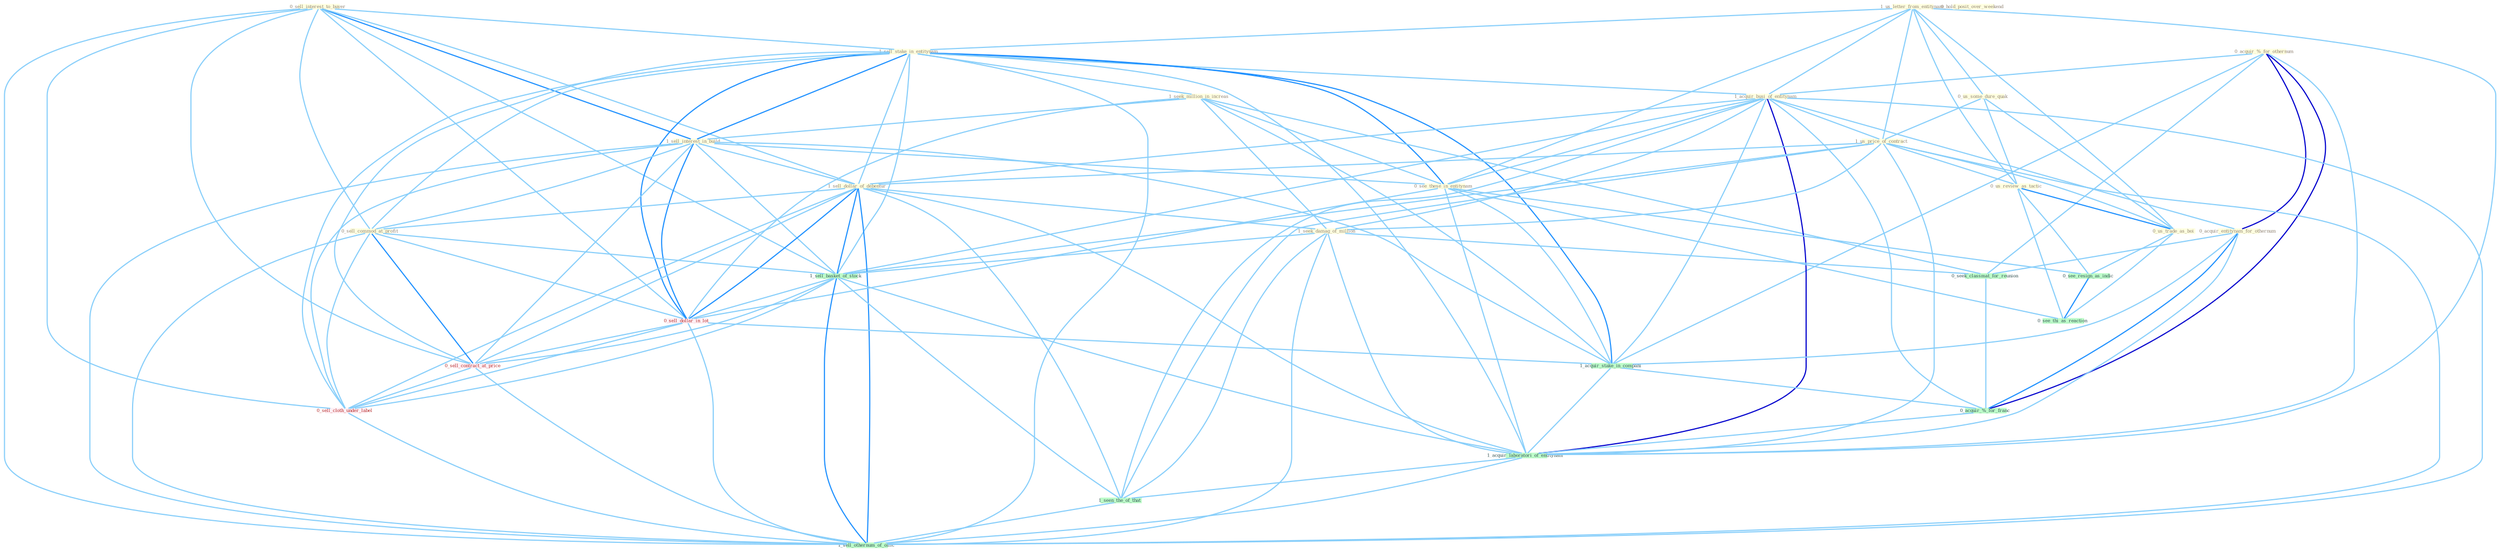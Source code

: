 Graph G{ 
    node
    [shape=polygon,style=filled,width=.5,height=.06,color="#BDFCC9",fixedsize=true,fontsize=4,
    fontcolor="#2f4f4f"];
    {node
    [color="#ffffe0", fontcolor="#8b7d6b"] "0_acquir_%_for_othernum " "1_us_letter_from_entitynam " "0_sell_interest_to_buyer " "1_sell_stake_in_entitynam " "0_us_some_dure_quak " "1_seek_million_in_increas " "1_acquir_busi_of_entitynam " "1_us_price_of_contract " "1_sell_interest_in_build " "1_sell_dollar_of_debentur " "0_hold_posit_over_weekend " "0_acquir_entitynam_for_othernum " "0_sell_commod_at_profit " "1_seek_damag_of_million " "0_us_review_as_tactic " "0_see_these_in_entitynam " "0_us_trade_as_boi "}
{node [color="#fff0f5", fontcolor="#b22222"] "0_sell_dollar_in_lot " "0_sell_contract_at_price " "0_sell_cloth_under_label "}
edge [color="#B0E2FF"];

	"0_acquir_%_for_othernum " -- "1_acquir_busi_of_entitynam " [w="1", color="#87cefa" ];
	"0_acquir_%_for_othernum " -- "0_acquir_entitynam_for_othernum " [w="3", color="#0000cd" , len=0.6];
	"0_acquir_%_for_othernum " -- "0_seek_classmat_for_reunion " [w="1", color="#87cefa" ];
	"0_acquir_%_for_othernum " -- "1_acquir_stake_in_compani " [w="1", color="#87cefa" ];
	"0_acquir_%_for_othernum " -- "0_acquir_%_for_franc " [w="3", color="#0000cd" , len=0.6];
	"0_acquir_%_for_othernum " -- "1_acquir_laboratori_of_entitynam " [w="1", color="#87cefa" ];
	"1_us_letter_from_entitynam " -- "1_sell_stake_in_entitynam " [w="1", color="#87cefa" ];
	"1_us_letter_from_entitynam " -- "0_us_some_dure_quak " [w="1", color="#87cefa" ];
	"1_us_letter_from_entitynam " -- "1_acquir_busi_of_entitynam " [w="1", color="#87cefa" ];
	"1_us_letter_from_entitynam " -- "1_us_price_of_contract " [w="1", color="#87cefa" ];
	"1_us_letter_from_entitynam " -- "0_us_review_as_tactic " [w="1", color="#87cefa" ];
	"1_us_letter_from_entitynam " -- "0_see_these_in_entitynam " [w="1", color="#87cefa" ];
	"1_us_letter_from_entitynam " -- "0_us_trade_as_boi " [w="1", color="#87cefa" ];
	"1_us_letter_from_entitynam " -- "1_acquir_laboratori_of_entitynam " [w="1", color="#87cefa" ];
	"0_sell_interest_to_buyer " -- "1_sell_stake_in_entitynam " [w="1", color="#87cefa" ];
	"0_sell_interest_to_buyer " -- "1_sell_interest_in_build " [w="2", color="#1e90ff" , len=0.8];
	"0_sell_interest_to_buyer " -- "1_sell_dollar_of_debentur " [w="1", color="#87cefa" ];
	"0_sell_interest_to_buyer " -- "0_sell_commod_at_profit " [w="1", color="#87cefa" ];
	"0_sell_interest_to_buyer " -- "1_sell_basket_of_stock " [w="1", color="#87cefa" ];
	"0_sell_interest_to_buyer " -- "0_sell_dollar_in_lot " [w="1", color="#87cefa" ];
	"0_sell_interest_to_buyer " -- "0_sell_contract_at_price " [w="1", color="#87cefa" ];
	"0_sell_interest_to_buyer " -- "0_sell_cloth_under_label " [w="1", color="#87cefa" ];
	"0_sell_interest_to_buyer " -- "1_sell_othernum_of_offic " [w="1", color="#87cefa" ];
	"1_sell_stake_in_entitynam " -- "1_seek_million_in_increas " [w="1", color="#87cefa" ];
	"1_sell_stake_in_entitynam " -- "1_acquir_busi_of_entitynam " [w="1", color="#87cefa" ];
	"1_sell_stake_in_entitynam " -- "1_sell_interest_in_build " [w="2", color="#1e90ff" , len=0.8];
	"1_sell_stake_in_entitynam " -- "1_sell_dollar_of_debentur " [w="1", color="#87cefa" ];
	"1_sell_stake_in_entitynam " -- "0_sell_commod_at_profit " [w="1", color="#87cefa" ];
	"1_sell_stake_in_entitynam " -- "0_see_these_in_entitynam " [w="2", color="#1e90ff" , len=0.8];
	"1_sell_stake_in_entitynam " -- "1_sell_basket_of_stock " [w="1", color="#87cefa" ];
	"1_sell_stake_in_entitynam " -- "0_sell_dollar_in_lot " [w="2", color="#1e90ff" , len=0.8];
	"1_sell_stake_in_entitynam " -- "1_acquir_stake_in_compani " [w="2", color="#1e90ff" , len=0.8];
	"1_sell_stake_in_entitynam " -- "0_sell_contract_at_price " [w="1", color="#87cefa" ];
	"1_sell_stake_in_entitynam " -- "1_acquir_laboratori_of_entitynam " [w="1", color="#87cefa" ];
	"1_sell_stake_in_entitynam " -- "0_sell_cloth_under_label " [w="1", color="#87cefa" ];
	"1_sell_stake_in_entitynam " -- "1_sell_othernum_of_offic " [w="1", color="#87cefa" ];
	"0_us_some_dure_quak " -- "1_us_price_of_contract " [w="1", color="#87cefa" ];
	"0_us_some_dure_quak " -- "0_us_review_as_tactic " [w="1", color="#87cefa" ];
	"0_us_some_dure_quak " -- "0_us_trade_as_boi " [w="1", color="#87cefa" ];
	"1_seek_million_in_increas " -- "1_sell_interest_in_build " [w="1", color="#87cefa" ];
	"1_seek_million_in_increas " -- "1_seek_damag_of_million " [w="1", color="#87cefa" ];
	"1_seek_million_in_increas " -- "0_see_these_in_entitynam " [w="1", color="#87cefa" ];
	"1_seek_million_in_increas " -- "0_seek_classmat_for_reunion " [w="1", color="#87cefa" ];
	"1_seek_million_in_increas " -- "0_sell_dollar_in_lot " [w="1", color="#87cefa" ];
	"1_seek_million_in_increas " -- "1_acquir_stake_in_compani " [w="1", color="#87cefa" ];
	"1_acquir_busi_of_entitynam " -- "1_us_price_of_contract " [w="1", color="#87cefa" ];
	"1_acquir_busi_of_entitynam " -- "1_sell_dollar_of_debentur " [w="1", color="#87cefa" ];
	"1_acquir_busi_of_entitynam " -- "0_acquir_entitynam_for_othernum " [w="1", color="#87cefa" ];
	"1_acquir_busi_of_entitynam " -- "1_seek_damag_of_million " [w="1", color="#87cefa" ];
	"1_acquir_busi_of_entitynam " -- "0_see_these_in_entitynam " [w="1", color="#87cefa" ];
	"1_acquir_busi_of_entitynam " -- "1_sell_basket_of_stock " [w="1", color="#87cefa" ];
	"1_acquir_busi_of_entitynam " -- "1_acquir_stake_in_compani " [w="1", color="#87cefa" ];
	"1_acquir_busi_of_entitynam " -- "0_acquir_%_for_franc " [w="1", color="#87cefa" ];
	"1_acquir_busi_of_entitynam " -- "1_acquir_laboratori_of_entitynam " [w="3", color="#0000cd" , len=0.6];
	"1_acquir_busi_of_entitynam " -- "1_seen_the_of_that " [w="1", color="#87cefa" ];
	"1_acquir_busi_of_entitynam " -- "1_sell_othernum_of_offic " [w="1", color="#87cefa" ];
	"1_us_price_of_contract " -- "1_sell_dollar_of_debentur " [w="1", color="#87cefa" ];
	"1_us_price_of_contract " -- "1_seek_damag_of_million " [w="1", color="#87cefa" ];
	"1_us_price_of_contract " -- "0_us_review_as_tactic " [w="1", color="#87cefa" ];
	"1_us_price_of_contract " -- "0_us_trade_as_boi " [w="1", color="#87cefa" ];
	"1_us_price_of_contract " -- "1_sell_basket_of_stock " [w="1", color="#87cefa" ];
	"1_us_price_of_contract " -- "1_acquir_laboratori_of_entitynam " [w="1", color="#87cefa" ];
	"1_us_price_of_contract " -- "1_seen_the_of_that " [w="1", color="#87cefa" ];
	"1_us_price_of_contract " -- "1_sell_othernum_of_offic " [w="1", color="#87cefa" ];
	"1_sell_interest_in_build " -- "1_sell_dollar_of_debentur " [w="1", color="#87cefa" ];
	"1_sell_interest_in_build " -- "0_sell_commod_at_profit " [w="1", color="#87cefa" ];
	"1_sell_interest_in_build " -- "0_see_these_in_entitynam " [w="1", color="#87cefa" ];
	"1_sell_interest_in_build " -- "1_sell_basket_of_stock " [w="1", color="#87cefa" ];
	"1_sell_interest_in_build " -- "0_sell_dollar_in_lot " [w="2", color="#1e90ff" , len=0.8];
	"1_sell_interest_in_build " -- "1_acquir_stake_in_compani " [w="1", color="#87cefa" ];
	"1_sell_interest_in_build " -- "0_sell_contract_at_price " [w="1", color="#87cefa" ];
	"1_sell_interest_in_build " -- "0_sell_cloth_under_label " [w="1", color="#87cefa" ];
	"1_sell_interest_in_build " -- "1_sell_othernum_of_offic " [w="1", color="#87cefa" ];
	"1_sell_dollar_of_debentur " -- "0_sell_commod_at_profit " [w="1", color="#87cefa" ];
	"1_sell_dollar_of_debentur " -- "1_seek_damag_of_million " [w="1", color="#87cefa" ];
	"1_sell_dollar_of_debentur " -- "1_sell_basket_of_stock " [w="2", color="#1e90ff" , len=0.8];
	"1_sell_dollar_of_debentur " -- "0_sell_dollar_in_lot " [w="2", color="#1e90ff" , len=0.8];
	"1_sell_dollar_of_debentur " -- "0_sell_contract_at_price " [w="1", color="#87cefa" ];
	"1_sell_dollar_of_debentur " -- "1_acquir_laboratori_of_entitynam " [w="1", color="#87cefa" ];
	"1_sell_dollar_of_debentur " -- "0_sell_cloth_under_label " [w="1", color="#87cefa" ];
	"1_sell_dollar_of_debentur " -- "1_seen_the_of_that " [w="1", color="#87cefa" ];
	"1_sell_dollar_of_debentur " -- "1_sell_othernum_of_offic " [w="2", color="#1e90ff" , len=0.8];
	"0_acquir_entitynam_for_othernum " -- "0_seek_classmat_for_reunion " [w="1", color="#87cefa" ];
	"0_acquir_entitynam_for_othernum " -- "1_acquir_stake_in_compani " [w="1", color="#87cefa" ];
	"0_acquir_entitynam_for_othernum " -- "0_acquir_%_for_franc " [w="2", color="#1e90ff" , len=0.8];
	"0_acquir_entitynam_for_othernum " -- "1_acquir_laboratori_of_entitynam " [w="1", color="#87cefa" ];
	"0_sell_commod_at_profit " -- "1_sell_basket_of_stock " [w="1", color="#87cefa" ];
	"0_sell_commod_at_profit " -- "0_sell_dollar_in_lot " [w="1", color="#87cefa" ];
	"0_sell_commod_at_profit " -- "0_sell_contract_at_price " [w="2", color="#1e90ff" , len=0.8];
	"0_sell_commod_at_profit " -- "0_sell_cloth_under_label " [w="1", color="#87cefa" ];
	"0_sell_commod_at_profit " -- "1_sell_othernum_of_offic " [w="1", color="#87cefa" ];
	"1_seek_damag_of_million " -- "0_seek_classmat_for_reunion " [w="1", color="#87cefa" ];
	"1_seek_damag_of_million " -- "1_sell_basket_of_stock " [w="1", color="#87cefa" ];
	"1_seek_damag_of_million " -- "1_acquir_laboratori_of_entitynam " [w="1", color="#87cefa" ];
	"1_seek_damag_of_million " -- "1_seen_the_of_that " [w="1", color="#87cefa" ];
	"1_seek_damag_of_million " -- "1_sell_othernum_of_offic " [w="1", color="#87cefa" ];
	"0_us_review_as_tactic " -- "0_us_trade_as_boi " [w="2", color="#1e90ff" , len=0.8];
	"0_us_review_as_tactic " -- "0_see_resign_as_indic " [w="1", color="#87cefa" ];
	"0_us_review_as_tactic " -- "0_see_thi_as_reaction " [w="1", color="#87cefa" ];
	"0_see_these_in_entitynam " -- "0_sell_dollar_in_lot " [w="1", color="#87cefa" ];
	"0_see_these_in_entitynam " -- "0_see_resign_as_indic " [w="1", color="#87cefa" ];
	"0_see_these_in_entitynam " -- "1_acquir_stake_in_compani " [w="1", color="#87cefa" ];
	"0_see_these_in_entitynam " -- "1_acquir_laboratori_of_entitynam " [w="1", color="#87cefa" ];
	"0_see_these_in_entitynam " -- "0_see_thi_as_reaction " [w="1", color="#87cefa" ];
	"0_us_trade_as_boi " -- "0_see_resign_as_indic " [w="1", color="#87cefa" ];
	"0_us_trade_as_boi " -- "0_see_thi_as_reaction " [w="1", color="#87cefa" ];
	"0_seek_classmat_for_reunion " -- "0_acquir_%_for_franc " [w="1", color="#87cefa" ];
	"1_sell_basket_of_stock " -- "0_sell_dollar_in_lot " [w="1", color="#87cefa" ];
	"1_sell_basket_of_stock " -- "0_sell_contract_at_price " [w="1", color="#87cefa" ];
	"1_sell_basket_of_stock " -- "1_acquir_laboratori_of_entitynam " [w="1", color="#87cefa" ];
	"1_sell_basket_of_stock " -- "0_sell_cloth_under_label " [w="1", color="#87cefa" ];
	"1_sell_basket_of_stock " -- "1_seen_the_of_that " [w="1", color="#87cefa" ];
	"1_sell_basket_of_stock " -- "1_sell_othernum_of_offic " [w="2", color="#1e90ff" , len=0.8];
	"0_sell_dollar_in_lot " -- "1_acquir_stake_in_compani " [w="1", color="#87cefa" ];
	"0_sell_dollar_in_lot " -- "0_sell_contract_at_price " [w="1", color="#87cefa" ];
	"0_sell_dollar_in_lot " -- "0_sell_cloth_under_label " [w="1", color="#87cefa" ];
	"0_sell_dollar_in_lot " -- "1_sell_othernum_of_offic " [w="1", color="#87cefa" ];
	"0_see_resign_as_indic " -- "0_see_thi_as_reaction " [w="2", color="#1e90ff" , len=0.8];
	"1_acquir_stake_in_compani " -- "0_acquir_%_for_franc " [w="1", color="#87cefa" ];
	"1_acquir_stake_in_compani " -- "1_acquir_laboratori_of_entitynam " [w="1", color="#87cefa" ];
	"0_acquir_%_for_franc " -- "1_acquir_laboratori_of_entitynam " [w="1", color="#87cefa" ];
	"0_sell_contract_at_price " -- "0_sell_cloth_under_label " [w="1", color="#87cefa" ];
	"0_sell_contract_at_price " -- "1_sell_othernum_of_offic " [w="1", color="#87cefa" ];
	"1_acquir_laboratori_of_entitynam " -- "1_seen_the_of_that " [w="1", color="#87cefa" ];
	"1_acquir_laboratori_of_entitynam " -- "1_sell_othernum_of_offic " [w="1", color="#87cefa" ];
	"0_sell_cloth_under_label " -- "1_sell_othernum_of_offic " [w="1", color="#87cefa" ];
	"1_seen_the_of_that " -- "1_sell_othernum_of_offic " [w="1", color="#87cefa" ];
}